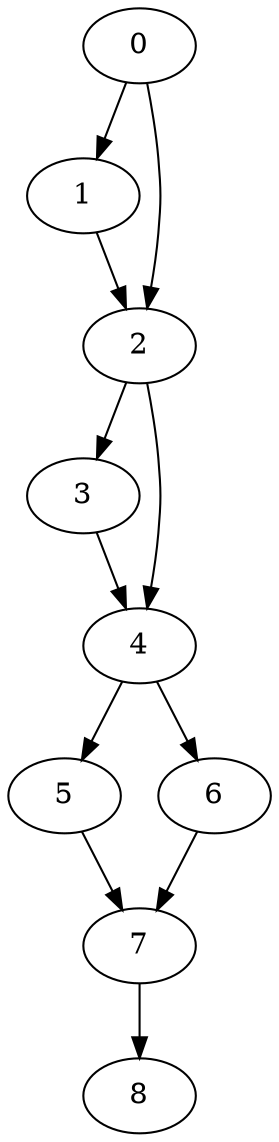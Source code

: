 digraph {
	0
	1
	2
	3
	4
	5
	6
	7
	8
	4 -> 5
	4 -> 6
	2 -> 4
	3 -> 4
	0 -> 1
	0 -> 2
	1 -> 2
	2 -> 3
	5 -> 7
	6 -> 7
	7 -> 8
}
